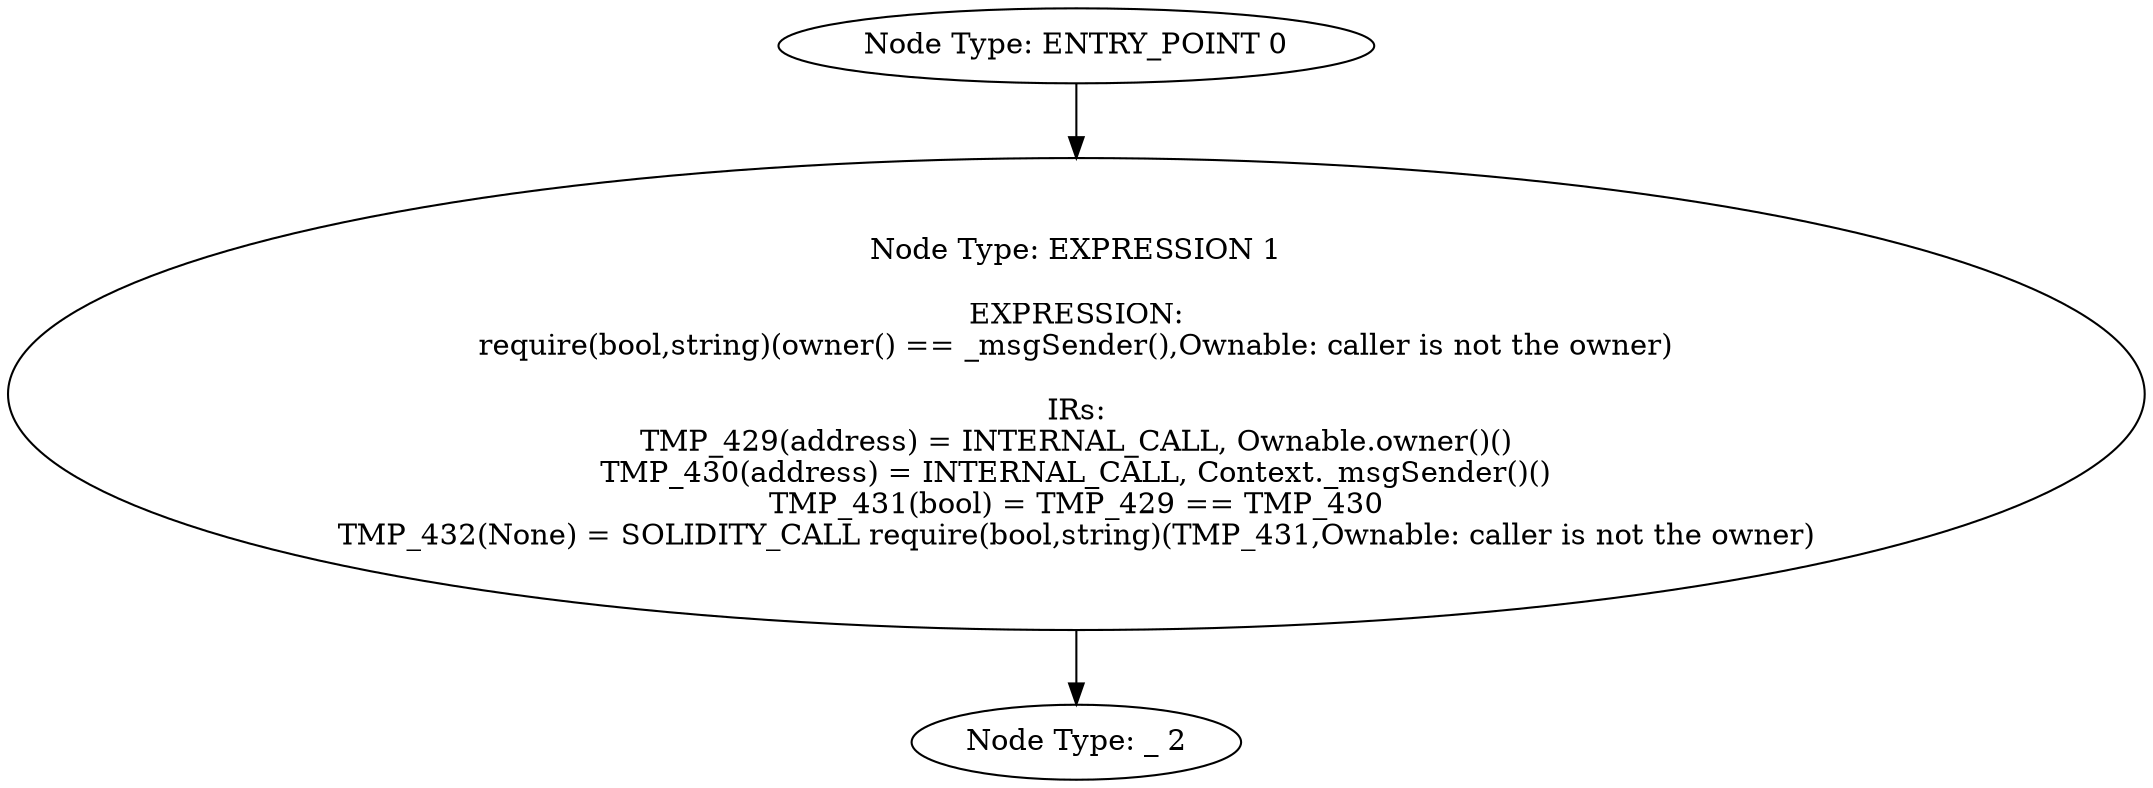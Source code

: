 digraph{
0[label="Node Type: ENTRY_POINT 0
"];
0->1;
1[label="Node Type: EXPRESSION 1

EXPRESSION:
require(bool,string)(owner() == _msgSender(),Ownable: caller is not the owner)

IRs:
TMP_429(address) = INTERNAL_CALL, Ownable.owner()()
TMP_430(address) = INTERNAL_CALL, Context._msgSender()()
TMP_431(bool) = TMP_429 == TMP_430
TMP_432(None) = SOLIDITY_CALL require(bool,string)(TMP_431,Ownable: caller is not the owner)"];
1->2;
2[label="Node Type: _ 2
"];
}
